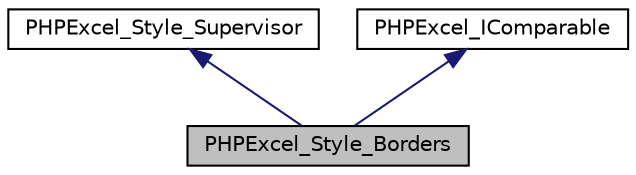 digraph "PHPExcel_Style_Borders"
{
  edge [fontname="Helvetica",fontsize="10",labelfontname="Helvetica",labelfontsize="10"];
  node [fontname="Helvetica",fontsize="10",shape=record];
  Node0 [label="PHPExcel_Style_Borders",height=0.2,width=0.4,color="black", fillcolor="grey75", style="filled", fontcolor="black"];
  Node1 -> Node0 [dir="back",color="midnightblue",fontsize="10",style="solid",fontname="Helvetica"];
  Node1 [label="PHPExcel_Style_Supervisor",height=0.2,width=0.4,color="black", fillcolor="white", style="filled",URL="$class_p_h_p_excel___style___supervisor.html"];
  Node2 -> Node0 [dir="back",color="midnightblue",fontsize="10",style="solid",fontname="Helvetica"];
  Node2 [label="PHPExcel_IComparable",height=0.2,width=0.4,color="black", fillcolor="white", style="filled",URL="$interface_p_h_p_excel___i_comparable.html"];
}
